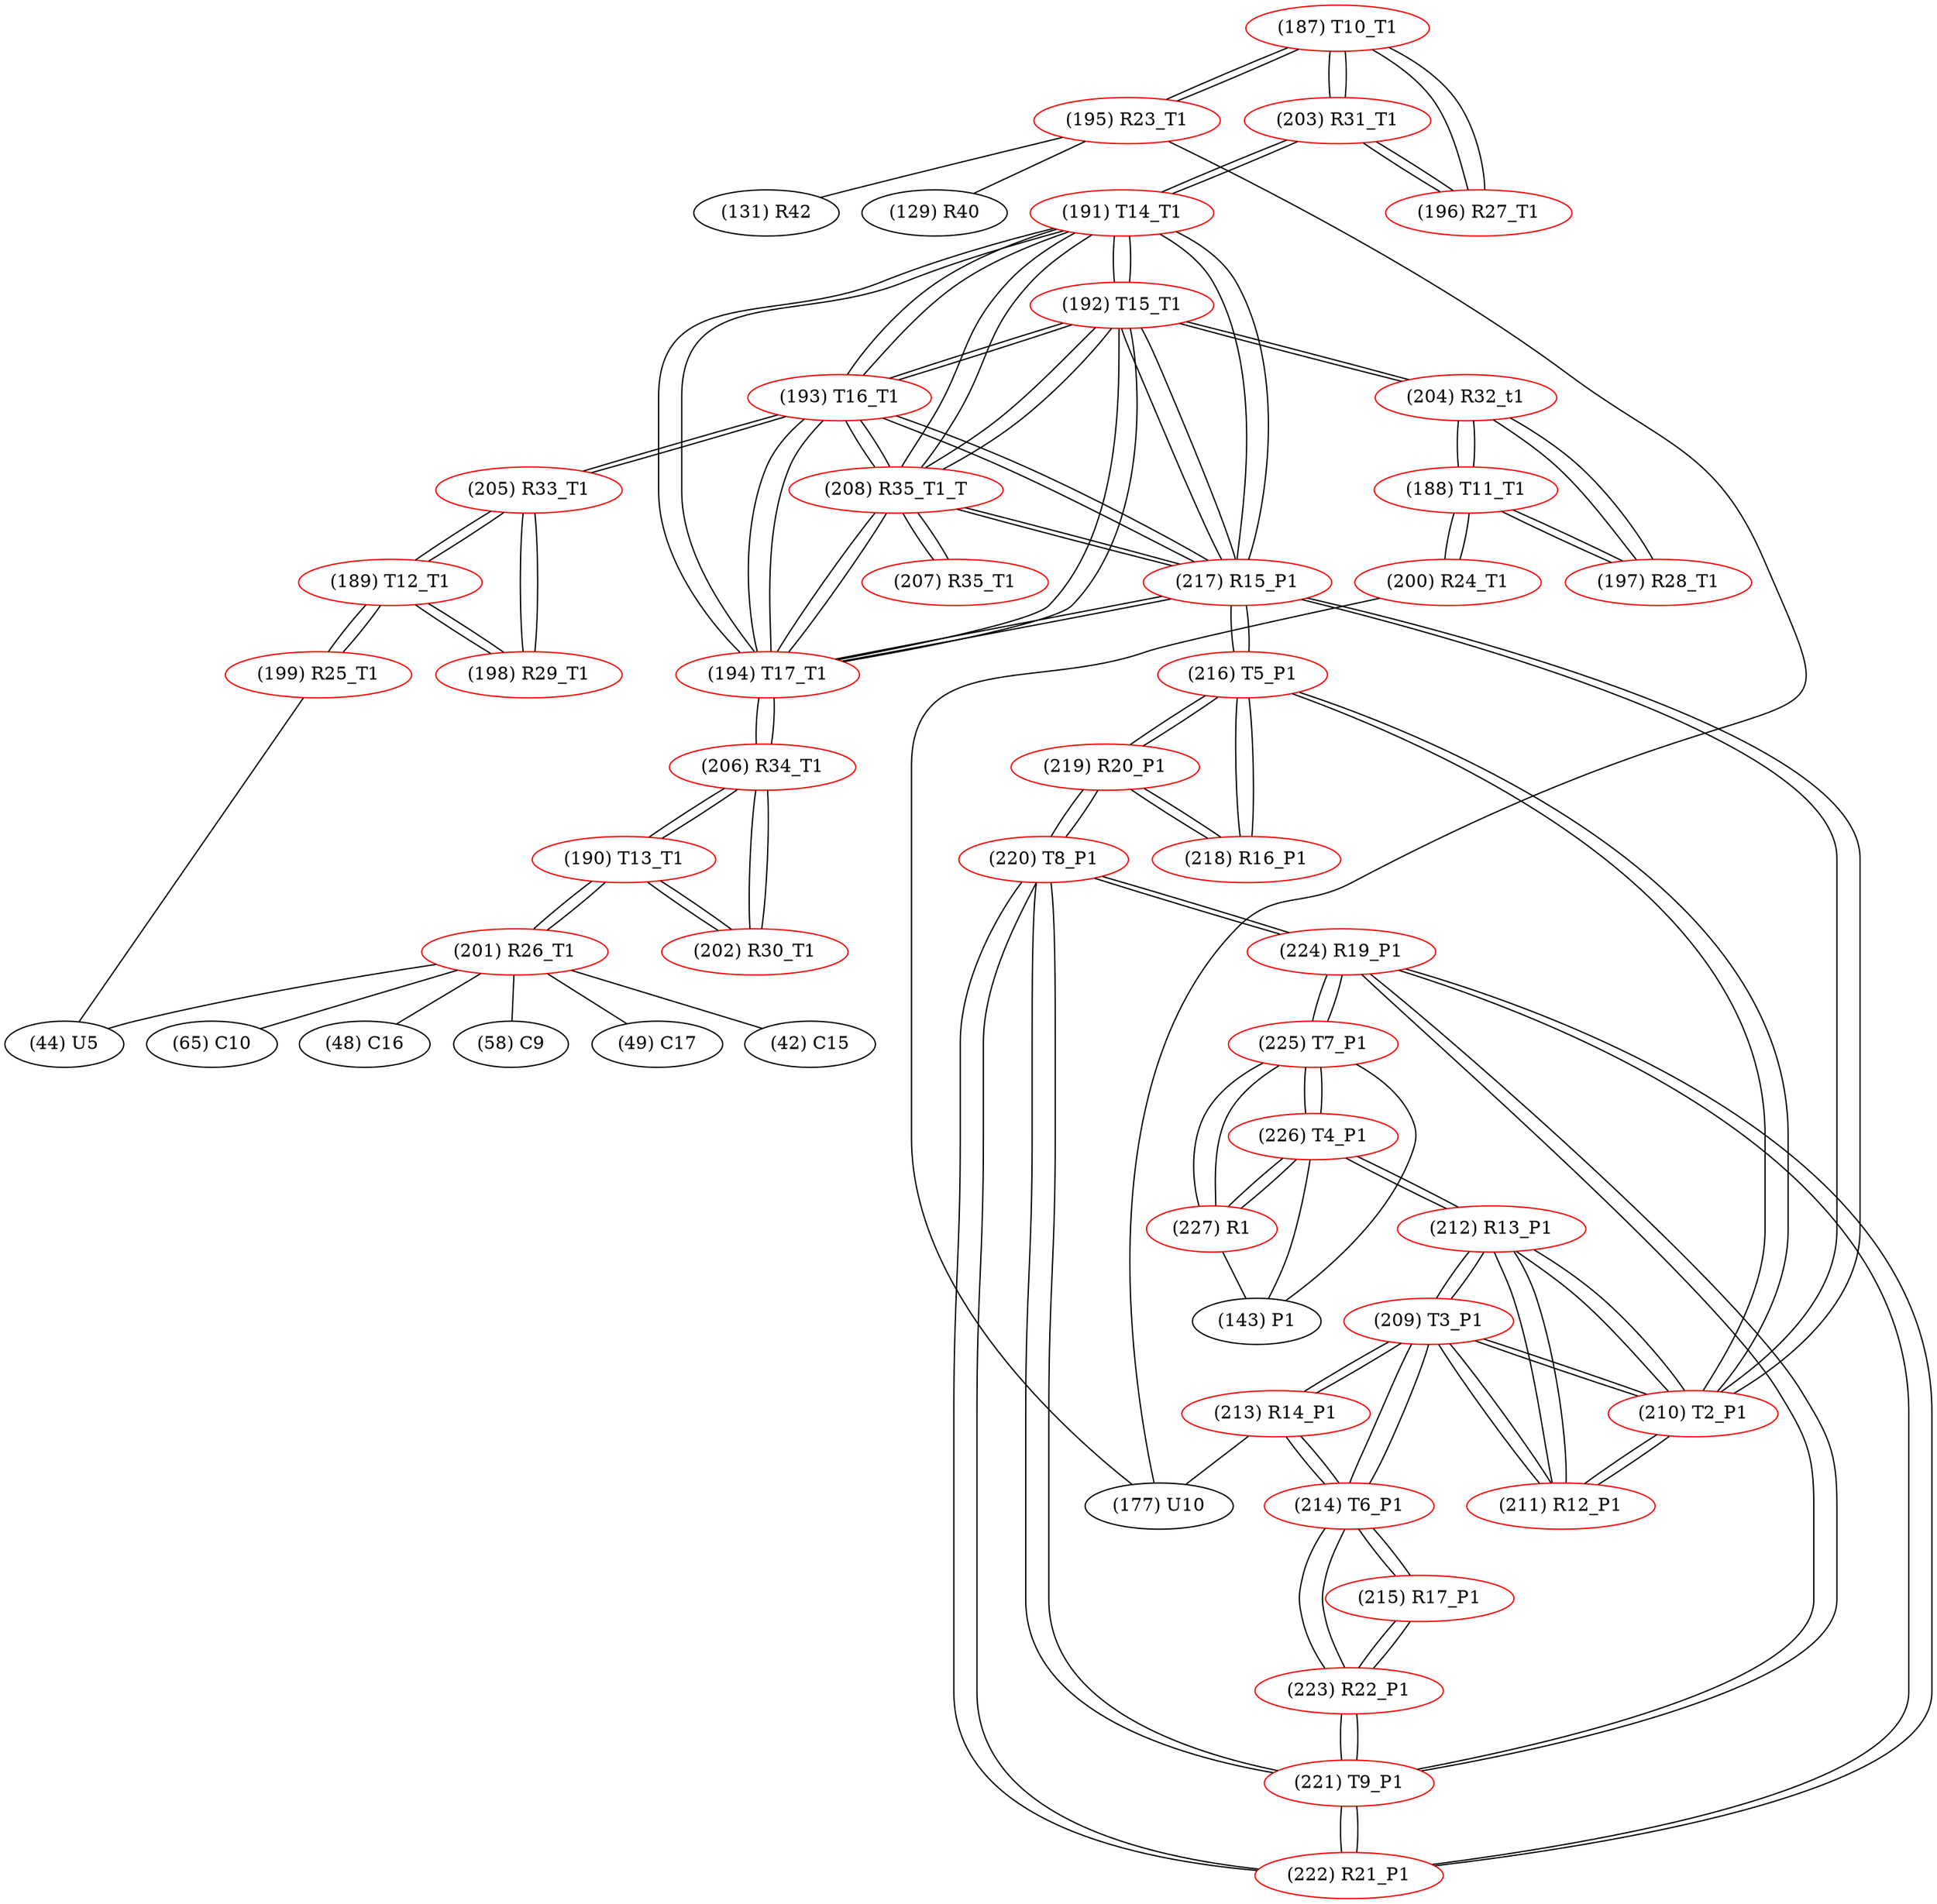 graph {
	187 [label="(187) T10_T1" color=red]
	195 [label="(195) R23_T1"]
	203 [label="(203) R31_T1"]
	196 [label="(196) R27_T1"]
	188 [label="(188) T11_T1" color=red]
	200 [label="(200) R24_T1"]
	197 [label="(197) R28_T1"]
	204 [label="(204) R32_t1"]
	189 [label="(189) T12_T1" color=red]
	205 [label="(205) R33_T1"]
	198 [label="(198) R29_T1"]
	199 [label="(199) R25_T1"]
	190 [label="(190) T13_T1" color=red]
	202 [label="(202) R30_T1"]
	206 [label="(206) R34_T1"]
	201 [label="(201) R26_T1"]
	191 [label="(191) T14_T1" color=red]
	203 [label="(203) R31_T1"]
	217 [label="(217) R15_P1"]
	194 [label="(194) T17_T1"]
	208 [label="(208) R35_T1_T"]
	193 [label="(193) T16_T1"]
	192 [label="(192) T15_T1"]
	192 [label="(192) T15_T1" color=red]
	204 [label="(204) R32_t1"]
	217 [label="(217) R15_P1"]
	194 [label="(194) T17_T1"]
	208 [label="(208) R35_T1_T"]
	193 [label="(193) T16_T1"]
	191 [label="(191) T14_T1"]
	193 [label="(193) T16_T1" color=red]
	205 [label="(205) R33_T1"]
	217 [label="(217) R15_P1"]
	194 [label="(194) T17_T1"]
	208 [label="(208) R35_T1_T"]
	192 [label="(192) T15_T1"]
	191 [label="(191) T14_T1"]
	194 [label="(194) T17_T1" color=red]
	206 [label="(206) R34_T1"]
	217 [label="(217) R15_P1"]
	208 [label="(208) R35_T1_T"]
	193 [label="(193) T16_T1"]
	192 [label="(192) T15_T1"]
	191 [label="(191) T14_T1"]
	195 [label="(195) R23_T1" color=red]
	129 [label="(129) R40"]
	177 [label="(177) U10"]
	131 [label="(131) R42"]
	187 [label="(187) T10_T1"]
	196 [label="(196) R27_T1" color=red]
	187 [label="(187) T10_T1"]
	203 [label="(203) R31_T1"]
	197 [label="(197) R28_T1" color=red]
	188 [label="(188) T11_T1"]
	204 [label="(204) R32_t1"]
	198 [label="(198) R29_T1" color=red]
	205 [label="(205) R33_T1"]
	189 [label="(189) T12_T1"]
	199 [label="(199) R25_T1" color=red]
	44 [label="(44) U5"]
	189 [label="(189) T12_T1"]
	200 [label="(200) R24_T1" color=red]
	177 [label="(177) U10"]
	188 [label="(188) T11_T1"]
	201 [label="(201) R26_T1" color=red]
	49 [label="(49) C17"]
	42 [label="(42) C15"]
	44 [label="(44) U5"]
	65 [label="(65) C10"]
	48 [label="(48) C16"]
	58 [label="(58) C9"]
	190 [label="(190) T13_T1"]
	202 [label="(202) R30_T1" color=red]
	206 [label="(206) R34_T1"]
	190 [label="(190) T13_T1"]
	203 [label="(203) R31_T1" color=red]
	187 [label="(187) T10_T1"]
	196 [label="(196) R27_T1"]
	191 [label="(191) T14_T1"]
	204 [label="(204) R32_t1" color=red]
	192 [label="(192) T15_T1"]
	188 [label="(188) T11_T1"]
	197 [label="(197) R28_T1"]
	205 [label="(205) R33_T1" color=red]
	193 [label="(193) T16_T1"]
	198 [label="(198) R29_T1"]
	189 [label="(189) T12_T1"]
	206 [label="(206) R34_T1" color=red]
	194 [label="(194) T17_T1"]
	202 [label="(202) R30_T1"]
	190 [label="(190) T13_T1"]
	207 [label="(207) R35_T1" color=red]
	208 [label="(208) R35_T1_T"]
	208 [label="(208) R35_T1_T" color=red]
	207 [label="(207) R35_T1"]
	217 [label="(217) R15_P1"]
	194 [label="(194) T17_T1"]
	193 [label="(193) T16_T1"]
	192 [label="(192) T15_T1"]
	191 [label="(191) T14_T1"]
	209 [label="(209) T3_P1" color=red]
	213 [label="(213) R14_P1"]
	214 [label="(214) T6_P1"]
	212 [label="(212) R13_P1"]
	211 [label="(211) R12_P1"]
	210 [label="(210) T2_P1"]
	210 [label="(210) T2_P1" color=red]
	212 [label="(212) R13_P1"]
	209 [label="(209) T3_P1"]
	211 [label="(211) R12_P1"]
	216 [label="(216) T5_P1"]
	217 [label="(217) R15_P1"]
	211 [label="(211) R12_P1" color=red]
	212 [label="(212) R13_P1"]
	209 [label="(209) T3_P1"]
	210 [label="(210) T2_P1"]
	212 [label="(212) R13_P1" color=red]
	226 [label="(226) T4_P1"]
	209 [label="(209) T3_P1"]
	211 [label="(211) R12_P1"]
	210 [label="(210) T2_P1"]
	213 [label="(213) R14_P1" color=red]
	177 [label="(177) U10"]
	209 [label="(209) T3_P1"]
	214 [label="(214) T6_P1"]
	214 [label="(214) T6_P1" color=red]
	213 [label="(213) R14_P1"]
	209 [label="(209) T3_P1"]
	223 [label="(223) R22_P1"]
	215 [label="(215) R17_P1"]
	215 [label="(215) R17_P1" color=red]
	223 [label="(223) R22_P1"]
	214 [label="(214) T6_P1"]
	216 [label="(216) T5_P1" color=red]
	210 [label="(210) T2_P1"]
	217 [label="(217) R15_P1"]
	218 [label="(218) R16_P1"]
	219 [label="(219) R20_P1"]
	217 [label="(217) R15_P1" color=red]
	194 [label="(194) T17_T1"]
	208 [label="(208) R35_T1_T"]
	193 [label="(193) T16_T1"]
	192 [label="(192) T15_T1"]
	191 [label="(191) T14_T1"]
	210 [label="(210) T2_P1"]
	216 [label="(216) T5_P1"]
	218 [label="(218) R16_P1" color=red]
	216 [label="(216) T5_P1"]
	219 [label="(219) R20_P1"]
	219 [label="(219) R20_P1" color=red]
	220 [label="(220) T8_P1"]
	218 [label="(218) R16_P1"]
	216 [label="(216) T5_P1"]
	220 [label="(220) T8_P1" color=red]
	221 [label="(221) T9_P1"]
	222 [label="(222) R21_P1"]
	224 [label="(224) R19_P1"]
	219 [label="(219) R20_P1"]
	221 [label="(221) T9_P1" color=red]
	223 [label="(223) R22_P1"]
	222 [label="(222) R21_P1"]
	220 [label="(220) T8_P1"]
	224 [label="(224) R19_P1"]
	222 [label="(222) R21_P1" color=red]
	221 [label="(221) T9_P1"]
	220 [label="(220) T8_P1"]
	224 [label="(224) R19_P1"]
	223 [label="(223) R22_P1" color=red]
	221 [label="(221) T9_P1"]
	214 [label="(214) T6_P1"]
	215 [label="(215) R17_P1"]
	224 [label="(224) R19_P1" color=red]
	221 [label="(221) T9_P1"]
	222 [label="(222) R21_P1"]
	220 [label="(220) T8_P1"]
	225 [label="(225) T7_P1"]
	225 [label="(225) T7_P1" color=red]
	227 [label="(227) R1"]
	226 [label="(226) T4_P1"]
	143 [label="(143) P1"]
	224 [label="(224) R19_P1"]
	226 [label="(226) T4_P1" color=red]
	212 [label="(212) R13_P1"]
	227 [label="(227) R1"]
	225 [label="(225) T7_P1"]
	143 [label="(143) P1"]
	227 [label="(227) R1" color=red]
	226 [label="(226) T4_P1"]
	225 [label="(225) T7_P1"]
	143 [label="(143) P1"]
	187 -- 195
	187 -- 203
	187 -- 196
	188 -- 200
	188 -- 197
	188 -- 204
	189 -- 205
	189 -- 198
	189 -- 199
	190 -- 202
	190 -- 206
	190 -- 201
	191 -- 203
	191 -- 217
	191 -- 194
	191 -- 208
	191 -- 193
	191 -- 192
	192 -- 204
	192 -- 217
	192 -- 194
	192 -- 208
	192 -- 193
	192 -- 191
	193 -- 205
	193 -- 217
	193 -- 194
	193 -- 208
	193 -- 192
	193 -- 191
	194 -- 206
	194 -- 217
	194 -- 208
	194 -- 193
	194 -- 192
	194 -- 191
	195 -- 129
	195 -- 177
	195 -- 131
	195 -- 187
	196 -- 187
	196 -- 203
	197 -- 188
	197 -- 204
	198 -- 205
	198 -- 189
	199 -- 44
	199 -- 189
	200 -- 177
	200 -- 188
	201 -- 49
	201 -- 42
	201 -- 44
	201 -- 65
	201 -- 48
	201 -- 58
	201 -- 190
	202 -- 206
	202 -- 190
	203 -- 187
	203 -- 196
	203 -- 191
	204 -- 192
	204 -- 188
	204 -- 197
	205 -- 193
	205 -- 198
	205 -- 189
	206 -- 194
	206 -- 202
	206 -- 190
	207 -- 208
	208 -- 207
	208 -- 217
	208 -- 194
	208 -- 193
	208 -- 192
	208 -- 191
	209 -- 213
	209 -- 214
	209 -- 212
	209 -- 211
	209 -- 210
	210 -- 212
	210 -- 209
	210 -- 211
	210 -- 216
	210 -- 217
	211 -- 212
	211 -- 209
	211 -- 210
	212 -- 226
	212 -- 209
	212 -- 211
	212 -- 210
	213 -- 177
	213 -- 209
	213 -- 214
	214 -- 213
	214 -- 209
	214 -- 223
	214 -- 215
	215 -- 223
	215 -- 214
	216 -- 210
	216 -- 217
	216 -- 218
	216 -- 219
	217 -- 194
	217 -- 208
	217 -- 193
	217 -- 192
	217 -- 191
	217 -- 210
	217 -- 216
	218 -- 216
	218 -- 219
	219 -- 220
	219 -- 218
	219 -- 216
	220 -- 221
	220 -- 222
	220 -- 224
	220 -- 219
	221 -- 223
	221 -- 222
	221 -- 220
	221 -- 224
	222 -- 221
	222 -- 220
	222 -- 224
	223 -- 221
	223 -- 214
	223 -- 215
	224 -- 221
	224 -- 222
	224 -- 220
	224 -- 225
	225 -- 227
	225 -- 226
	225 -- 143
	225 -- 224
	226 -- 212
	226 -- 227
	226 -- 225
	226 -- 143
	227 -- 226
	227 -- 225
	227 -- 143
}